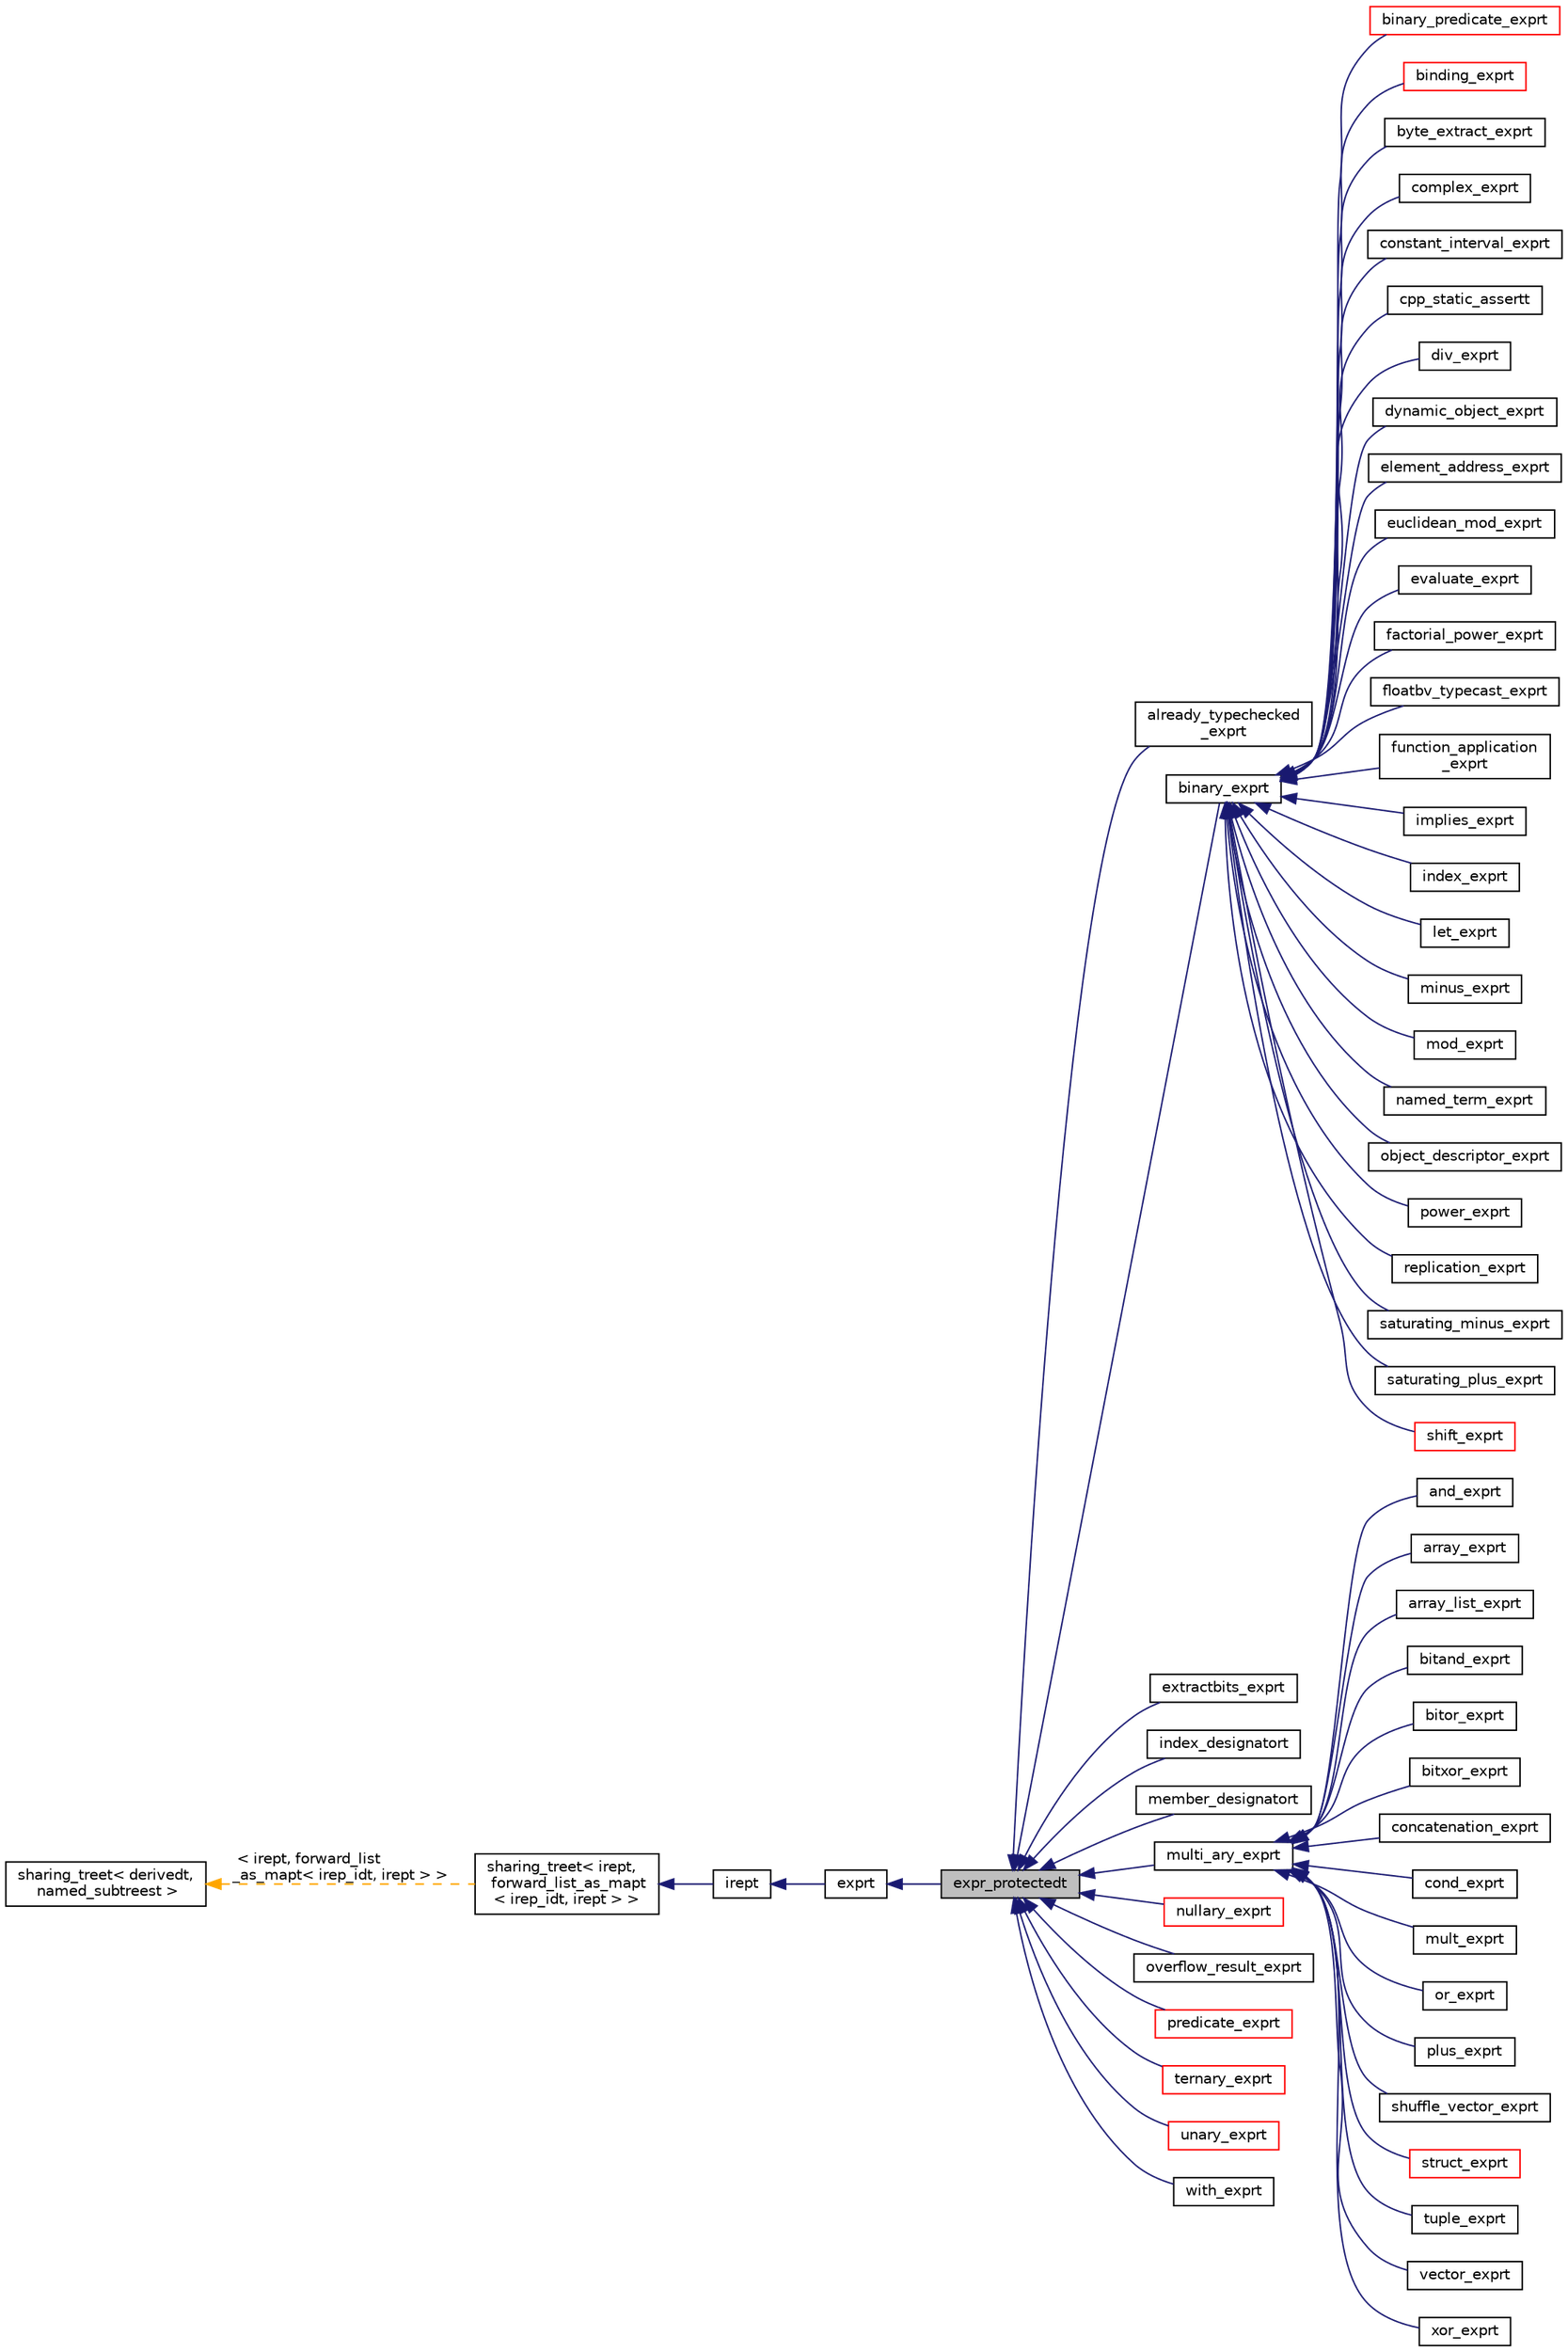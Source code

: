 digraph "expr_protectedt"
{
 // LATEX_PDF_SIZE
  bgcolor="transparent";
  edge [fontname="Helvetica",fontsize="10",labelfontname="Helvetica",labelfontsize="10"];
  node [fontname="Helvetica",fontsize="10",shape=record];
  rankdir="LR";
  Node1 [label="expr_protectedt",height=0.2,width=0.4,color="black", fillcolor="grey75", style="filled", fontcolor="black",tooltip="Base class for all expressions."];
  Node2 -> Node1 [dir="back",color="midnightblue",fontsize="10",style="solid",fontname="Helvetica"];
  Node2 [label="exprt",height=0.2,width=0.4,color="black",URL="$classexprt.html",tooltip="Base class for all expressions."];
  Node3 -> Node2 [dir="back",color="midnightblue",fontsize="10",style="solid",fontname="Helvetica"];
  Node3 [label="irept",height=0.2,width=0.4,color="black",URL="$classirept.html",tooltip="There are a large number of kinds of tree structured or tree-like data in CPROVER."];
  Node4 -> Node3 [dir="back",color="midnightblue",fontsize="10",style="solid",fontname="Helvetica"];
  Node4 [label="sharing_treet\< irept,\l forward_list_as_mapt\l\< irep_idt, irept \> \>",height=0.2,width=0.4,color="black",URL="$classsharing__treet.html",tooltip=" "];
  Node5 -> Node4 [dir="back",color="orange",fontsize="10",style="dashed",label=" \< irept, forward_list\l_as_mapt\< irep_idt, irept \> \>" ,fontname="Helvetica"];
  Node5 [label="sharing_treet\< derivedt,\l named_subtreest \>",height=0.2,width=0.4,color="black",URL="$classsharing__treet.html",tooltip="Base class for tree-like data structures with sharing."];
  Node1 -> Node6 [dir="back",color="midnightblue",fontsize="10",style="solid",fontname="Helvetica"];
  Node6 [label="already_typechecked\l_exprt",height=0.2,width=0.4,color="black",URL="$classalready__typechecked__exprt.html",tooltip=" "];
  Node1 -> Node7 [dir="back",color="midnightblue",fontsize="10",style="solid",fontname="Helvetica"];
  Node7 [label="binary_exprt",height=0.2,width=0.4,color="black",URL="$classbinary__exprt.html",tooltip="A base class for binary expressions."];
  Node7 -> Node8 [dir="back",color="midnightblue",fontsize="10",style="solid",fontname="Helvetica"];
  Node8 [label="binary_predicate_exprt",height=0.2,width=0.4,color="red",URL="$classbinary__predicate__exprt.html",tooltip="A base class for expressions that are predicates, i.e., Boolean-typed, and that take exactly two argu..."];
  Node7 -> Node28 [dir="back",color="midnightblue",fontsize="10",style="solid",fontname="Helvetica"];
  Node28 [label="binding_exprt",height=0.2,width=0.4,color="red",URL="$classbinding__exprt.html",tooltip="A base class for variable bindings (quantifiers, let, lambda)"];
  Node7 -> Node34 [dir="back",color="midnightblue",fontsize="10",style="solid",fontname="Helvetica"];
  Node34 [label="byte_extract_exprt",height=0.2,width=0.4,color="black",URL="$classbyte__extract__exprt.html",tooltip="Expression of type type extracted from some object op starting at position offset (given in number of..."];
  Node7 -> Node35 [dir="back",color="midnightblue",fontsize="10",style="solid",fontname="Helvetica"];
  Node35 [label="complex_exprt",height=0.2,width=0.4,color="black",URL="$classcomplex__exprt.html",tooltip="Complex constructor from a pair of numbers."];
  Node7 -> Node36 [dir="back",color="midnightblue",fontsize="10",style="solid",fontname="Helvetica"];
  Node36 [label="constant_interval_exprt",height=0.2,width=0.4,color="black",URL="$classconstant__interval__exprt.html",tooltip="Represents an interval of values."];
  Node7 -> Node37 [dir="back",color="midnightblue",fontsize="10",style="solid",fontname="Helvetica"];
  Node37 [label="cpp_static_assertt",height=0.2,width=0.4,color="black",URL="$classcpp__static__assertt.html",tooltip=" "];
  Node7 -> Node38 [dir="back",color="midnightblue",fontsize="10",style="solid",fontname="Helvetica"];
  Node38 [label="div_exprt",height=0.2,width=0.4,color="black",URL="$classdiv__exprt.html",tooltip="Division."];
  Node7 -> Node39 [dir="back",color="midnightblue",fontsize="10",style="solid",fontname="Helvetica"];
  Node39 [label="dynamic_object_exprt",height=0.2,width=0.4,color="black",URL="$classdynamic__object__exprt.html",tooltip="Representation of heap-allocated objects."];
  Node7 -> Node40 [dir="back",color="midnightblue",fontsize="10",style="solid",fontname="Helvetica"];
  Node40 [label="element_address_exprt",height=0.2,width=0.4,color="black",URL="$classelement__address__exprt.html",tooltip="Operator to return the address of an array element relative to a base address."];
  Node7 -> Node41 [dir="back",color="midnightblue",fontsize="10",style="solid",fontname="Helvetica"];
  Node41 [label="euclidean_mod_exprt",height=0.2,width=0.4,color="black",URL="$classeuclidean__mod__exprt.html",tooltip="Boute's Euclidean definition of Modulo – to match SMT-LIB2."];
  Node7 -> Node42 [dir="back",color="midnightblue",fontsize="10",style="solid",fontname="Helvetica"];
  Node42 [label="evaluate_exprt",height=0.2,width=0.4,color="black",URL="$classevaluate__exprt.html",tooltip=" "];
  Node7 -> Node43 [dir="back",color="midnightblue",fontsize="10",style="solid",fontname="Helvetica"];
  Node43 [label="factorial_power_exprt",height=0.2,width=0.4,color="black",URL="$classfactorial__power__exprt.html",tooltip="Falling factorial power."];
  Node7 -> Node44 [dir="back",color="midnightblue",fontsize="10",style="solid",fontname="Helvetica"];
  Node44 [label="floatbv_typecast_exprt",height=0.2,width=0.4,color="black",URL="$classfloatbv__typecast__exprt.html",tooltip="Semantic type conversion from/to floating-point formats."];
  Node7 -> Node45 [dir="back",color="midnightblue",fontsize="10",style="solid",fontname="Helvetica"];
  Node45 [label="function_application\l_exprt",height=0.2,width=0.4,color="black",URL="$classfunction__application__exprt.html",tooltip="Application of (mathematical) function."];
  Node7 -> Node46 [dir="back",color="midnightblue",fontsize="10",style="solid",fontname="Helvetica"];
  Node46 [label="implies_exprt",height=0.2,width=0.4,color="black",URL="$classimplies__exprt.html",tooltip="Boolean implication."];
  Node7 -> Node47 [dir="back",color="midnightblue",fontsize="10",style="solid",fontname="Helvetica"];
  Node47 [label="index_exprt",height=0.2,width=0.4,color="black",URL="$classindex__exprt.html",tooltip="Array index operator."];
  Node7 -> Node48 [dir="back",color="midnightblue",fontsize="10",style="solid",fontname="Helvetica"];
  Node48 [label="let_exprt",height=0.2,width=0.4,color="black",URL="$classlet__exprt.html",tooltip="A let expression."];
  Node7 -> Node49 [dir="back",color="midnightblue",fontsize="10",style="solid",fontname="Helvetica"];
  Node49 [label="minus_exprt",height=0.2,width=0.4,color="black",URL="$classminus__exprt.html",tooltip="Binary minus."];
  Node7 -> Node50 [dir="back",color="midnightblue",fontsize="10",style="solid",fontname="Helvetica"];
  Node50 [label="mod_exprt",height=0.2,width=0.4,color="black",URL="$classmod__exprt.html",tooltip="Modulo defined as lhs-(rhs * truncate(lhs/rhs))."];
  Node7 -> Node51 [dir="back",color="midnightblue",fontsize="10",style="solid",fontname="Helvetica"];
  Node51 [label="named_term_exprt",height=0.2,width=0.4,color="black",URL="$classnamed__term__exprt.html",tooltip="Expression that introduces a new symbol that is equal to the operand."];
  Node7 -> Node52 [dir="back",color="midnightblue",fontsize="10",style="solid",fontname="Helvetica"];
  Node52 [label="object_descriptor_exprt",height=0.2,width=0.4,color="black",URL="$classobject__descriptor__exprt.html",tooltip="Split an expression into a base object and a (byte) offset."];
  Node7 -> Node53 [dir="back",color="midnightblue",fontsize="10",style="solid",fontname="Helvetica"];
  Node53 [label="power_exprt",height=0.2,width=0.4,color="black",URL="$classpower__exprt.html",tooltip="Exponentiation."];
  Node7 -> Node54 [dir="back",color="midnightblue",fontsize="10",style="solid",fontname="Helvetica"];
  Node54 [label="replication_exprt",height=0.2,width=0.4,color="black",URL="$classreplication__exprt.html",tooltip="Bit-vector replication."];
  Node7 -> Node55 [dir="back",color="midnightblue",fontsize="10",style="solid",fontname="Helvetica"];
  Node55 [label="saturating_minus_exprt",height=0.2,width=0.4,color="black",URL="$classsaturating__minus__exprt.html",tooltip="Saturating subtraction expression."];
  Node7 -> Node56 [dir="back",color="midnightblue",fontsize="10",style="solid",fontname="Helvetica"];
  Node56 [label="saturating_plus_exprt",height=0.2,width=0.4,color="black",URL="$classsaturating__plus__exprt.html",tooltip="The saturating plus expression."];
  Node7 -> Node57 [dir="back",color="midnightblue",fontsize="10",style="solid",fontname="Helvetica"];
  Node57 [label="shift_exprt",height=0.2,width=0.4,color="red",URL="$classshift__exprt.html",tooltip="A base class for shift and rotate operators."];
  Node1 -> Node61 [dir="back",color="midnightblue",fontsize="10",style="solid",fontname="Helvetica"];
  Node61 [label="extractbits_exprt",height=0.2,width=0.4,color="black",URL="$classextractbits__exprt.html",tooltip="Extracts a sub-range of a bit-vector operand."];
  Node1 -> Node62 [dir="back",color="midnightblue",fontsize="10",style="solid",fontname="Helvetica"];
  Node62 [label="index_designatort",height=0.2,width=0.4,color="black",URL="$classindex__designatort.html",tooltip=" "];
  Node1 -> Node63 [dir="back",color="midnightblue",fontsize="10",style="solid",fontname="Helvetica"];
  Node63 [label="member_designatort",height=0.2,width=0.4,color="black",URL="$classmember__designatort.html",tooltip=" "];
  Node1 -> Node64 [dir="back",color="midnightblue",fontsize="10",style="solid",fontname="Helvetica"];
  Node64 [label="multi_ary_exprt",height=0.2,width=0.4,color="black",URL="$classmulti__ary__exprt.html",tooltip="A base class for multi-ary expressions Associativity is not specified."];
  Node64 -> Node65 [dir="back",color="midnightblue",fontsize="10",style="solid",fontname="Helvetica"];
  Node65 [label="and_exprt",height=0.2,width=0.4,color="black",URL="$classand__exprt.html",tooltip="Boolean AND."];
  Node64 -> Node66 [dir="back",color="midnightblue",fontsize="10",style="solid",fontname="Helvetica"];
  Node66 [label="array_exprt",height=0.2,width=0.4,color="black",URL="$classarray__exprt.html",tooltip="Array constructor from list of elements."];
  Node64 -> Node67 [dir="back",color="midnightblue",fontsize="10",style="solid",fontname="Helvetica"];
  Node67 [label="array_list_exprt",height=0.2,width=0.4,color="black",URL="$classarray__list__exprt.html",tooltip="Array constructor from a list of index-element pairs Operands are index/value pairs,..."];
  Node64 -> Node68 [dir="back",color="midnightblue",fontsize="10",style="solid",fontname="Helvetica"];
  Node68 [label="bitand_exprt",height=0.2,width=0.4,color="black",URL="$classbitand__exprt.html",tooltip="Bit-wise AND."];
  Node64 -> Node69 [dir="back",color="midnightblue",fontsize="10",style="solid",fontname="Helvetica"];
  Node69 [label="bitor_exprt",height=0.2,width=0.4,color="black",URL="$classbitor__exprt.html",tooltip="Bit-wise OR."];
  Node64 -> Node70 [dir="back",color="midnightblue",fontsize="10",style="solid",fontname="Helvetica"];
  Node70 [label="bitxor_exprt",height=0.2,width=0.4,color="black",URL="$classbitxor__exprt.html",tooltip="Bit-wise XOR."];
  Node64 -> Node71 [dir="back",color="midnightblue",fontsize="10",style="solid",fontname="Helvetica"];
  Node71 [label="concatenation_exprt",height=0.2,width=0.4,color="black",URL="$classconcatenation__exprt.html",tooltip="Concatenation of bit-vector operands."];
  Node64 -> Node72 [dir="back",color="midnightblue",fontsize="10",style="solid",fontname="Helvetica"];
  Node72 [label="cond_exprt",height=0.2,width=0.4,color="black",URL="$classcond__exprt.html",tooltip="this is a parametric version of an if-expression: it returns the value of the first case (using the o..."];
  Node64 -> Node73 [dir="back",color="midnightblue",fontsize="10",style="solid",fontname="Helvetica"];
  Node73 [label="mult_exprt",height=0.2,width=0.4,color="black",URL="$classmult__exprt.html",tooltip="Binary multiplication Associativity is not specified."];
  Node64 -> Node74 [dir="back",color="midnightblue",fontsize="10",style="solid",fontname="Helvetica"];
  Node74 [label="or_exprt",height=0.2,width=0.4,color="black",URL="$classor__exprt.html",tooltip="Boolean OR."];
  Node64 -> Node75 [dir="back",color="midnightblue",fontsize="10",style="solid",fontname="Helvetica"];
  Node75 [label="plus_exprt",height=0.2,width=0.4,color="black",URL="$classplus__exprt.html",tooltip="The plus expression Associativity is not specified."];
  Node64 -> Node76 [dir="back",color="midnightblue",fontsize="10",style="solid",fontname="Helvetica"];
  Node76 [label="shuffle_vector_exprt",height=0.2,width=0.4,color="black",URL="$classshuffle__vector__exprt.html",tooltip="Shuffle elements of one or two vectors, modelled after Clang's __builtin_shufflevector."];
  Node64 -> Node77 [dir="back",color="midnightblue",fontsize="10",style="solid",fontname="Helvetica"];
  Node77 [label="struct_exprt",height=0.2,width=0.4,color="red",URL="$classstruct__exprt.html",tooltip="Struct constructor from list of elements."];
  Node64 -> Node79 [dir="back",color="midnightblue",fontsize="10",style="solid",fontname="Helvetica"];
  Node79 [label="tuple_exprt",height=0.2,width=0.4,color="black",URL="$classtuple__exprt.html",tooltip=" "];
  Node64 -> Node80 [dir="back",color="midnightblue",fontsize="10",style="solid",fontname="Helvetica"];
  Node80 [label="vector_exprt",height=0.2,width=0.4,color="black",URL="$classvector__exprt.html",tooltip="Vector constructor from list of elements."];
  Node64 -> Node81 [dir="back",color="midnightblue",fontsize="10",style="solid",fontname="Helvetica"];
  Node81 [label="xor_exprt",height=0.2,width=0.4,color="black",URL="$classxor__exprt.html",tooltip="Boolean XOR."];
  Node1 -> Node82 [dir="back",color="midnightblue",fontsize="10",style="solid",fontname="Helvetica"];
  Node82 [label="nullary_exprt",height=0.2,width=0.4,color="red",URL="$classnullary__exprt.html",tooltip="An expression without operands."];
  Node1 -> Node100 [dir="back",color="midnightblue",fontsize="10",style="solid",fontname="Helvetica"];
  Node100 [label="overflow_result_exprt",height=0.2,width=0.4,color="black",URL="$classoverflow__result__exprt.html",tooltip="An expression returning both the result of the arithmetic operation under wrap-around semantics as we..."];
  Node1 -> Node101 [dir="back",color="midnightblue",fontsize="10",style="solid",fontname="Helvetica"];
  Node101 [label="predicate_exprt",height=0.2,width=0.4,color="red",URL="$classpredicate__exprt.html",tooltip="A base class for expressions that are predicates, i.e., Boolean-typed."];
  Node1 -> Node103 [dir="back",color="midnightblue",fontsize="10",style="solid",fontname="Helvetica"];
  Node103 [label="ternary_exprt",height=0.2,width=0.4,color="red",URL="$classternary__exprt.html",tooltip="An expression with three operands."];
  Node1 -> Node111 [dir="back",color="midnightblue",fontsize="10",style="solid",fontname="Helvetica"];
  Node111 [label="unary_exprt",height=0.2,width=0.4,color="red",URL="$classunary__exprt.html",tooltip="Generic base class for unary expressions."];
  Node1 -> Node146 [dir="back",color="midnightblue",fontsize="10",style="solid",fontname="Helvetica"];
  Node146 [label="with_exprt",height=0.2,width=0.4,color="black",URL="$classwith__exprt.html",tooltip="Operator to update elements in structs and arrays."];
}
